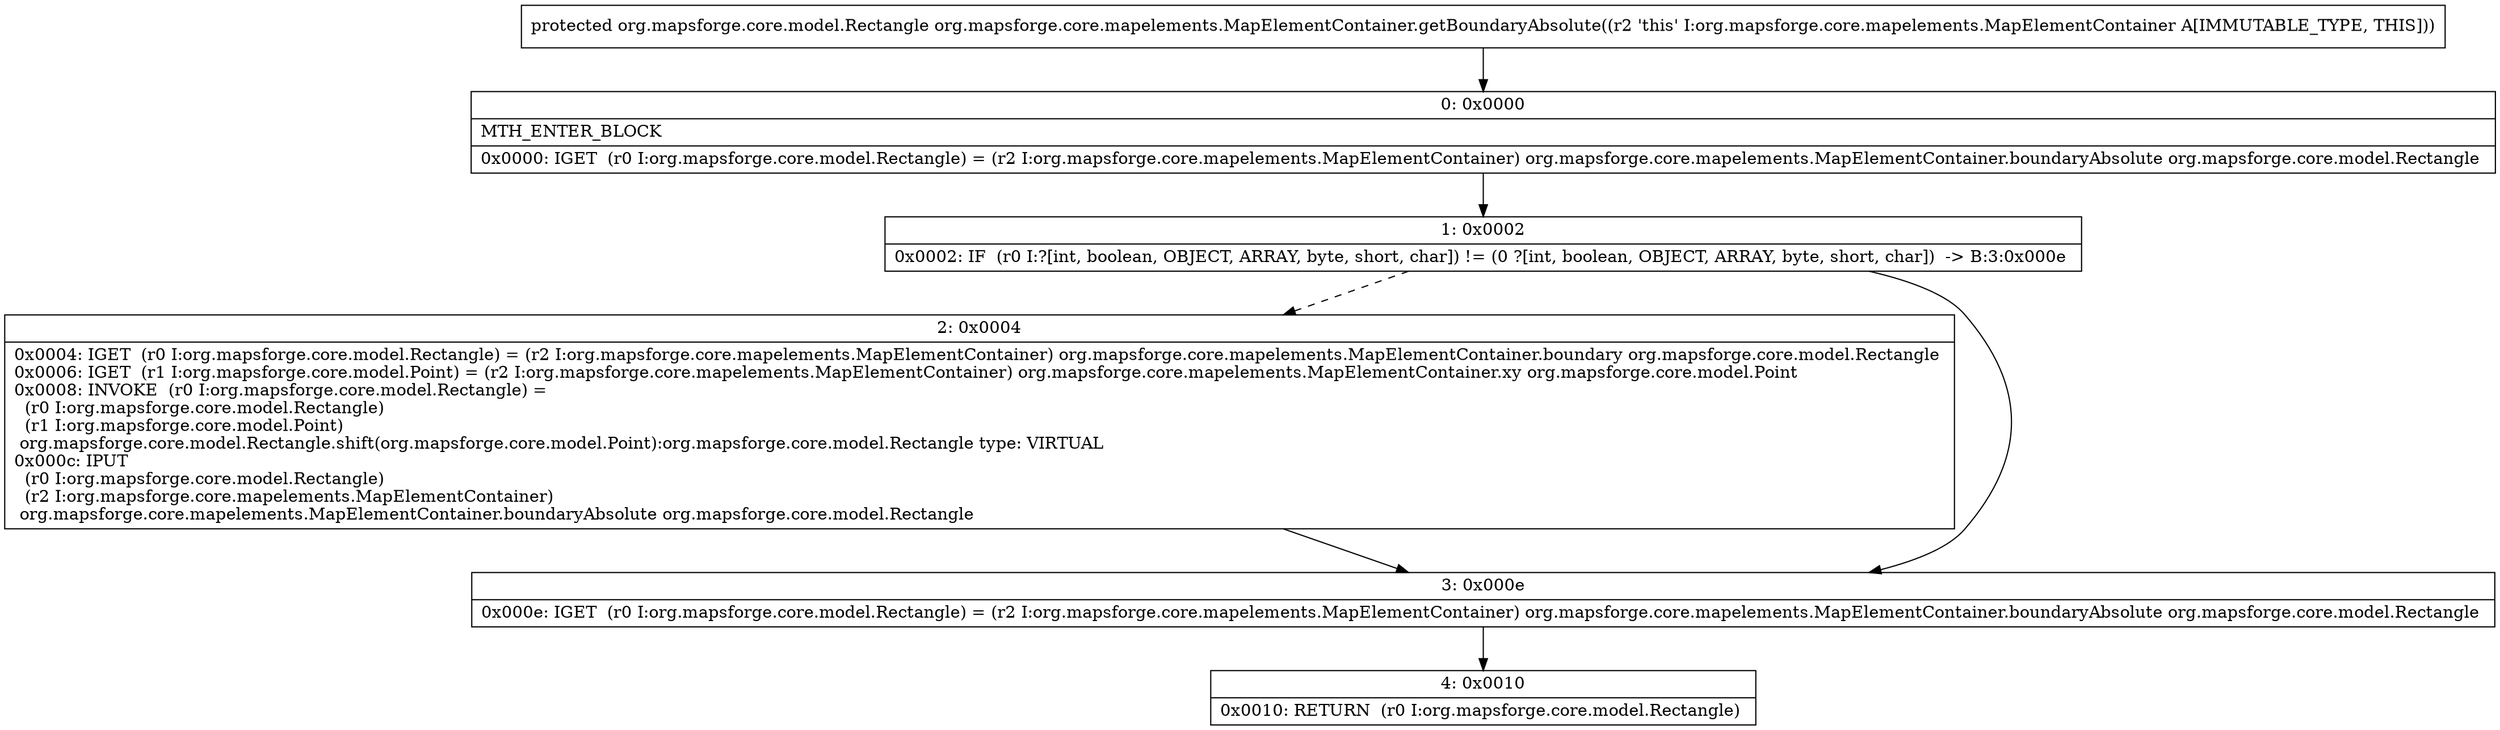 digraph "CFG fororg.mapsforge.core.mapelements.MapElementContainer.getBoundaryAbsolute()Lorg\/mapsforge\/core\/model\/Rectangle;" {
Node_0 [shape=record,label="{0\:\ 0x0000|MTH_ENTER_BLOCK\l|0x0000: IGET  (r0 I:org.mapsforge.core.model.Rectangle) = (r2 I:org.mapsforge.core.mapelements.MapElementContainer) org.mapsforge.core.mapelements.MapElementContainer.boundaryAbsolute org.mapsforge.core.model.Rectangle \l}"];
Node_1 [shape=record,label="{1\:\ 0x0002|0x0002: IF  (r0 I:?[int, boolean, OBJECT, ARRAY, byte, short, char]) != (0 ?[int, boolean, OBJECT, ARRAY, byte, short, char])  \-\> B:3:0x000e \l}"];
Node_2 [shape=record,label="{2\:\ 0x0004|0x0004: IGET  (r0 I:org.mapsforge.core.model.Rectangle) = (r2 I:org.mapsforge.core.mapelements.MapElementContainer) org.mapsforge.core.mapelements.MapElementContainer.boundary org.mapsforge.core.model.Rectangle \l0x0006: IGET  (r1 I:org.mapsforge.core.model.Point) = (r2 I:org.mapsforge.core.mapelements.MapElementContainer) org.mapsforge.core.mapelements.MapElementContainer.xy org.mapsforge.core.model.Point \l0x0008: INVOKE  (r0 I:org.mapsforge.core.model.Rectangle) = \l  (r0 I:org.mapsforge.core.model.Rectangle)\l  (r1 I:org.mapsforge.core.model.Point)\l org.mapsforge.core.model.Rectangle.shift(org.mapsforge.core.model.Point):org.mapsforge.core.model.Rectangle type: VIRTUAL \l0x000c: IPUT  \l  (r0 I:org.mapsforge.core.model.Rectangle)\l  (r2 I:org.mapsforge.core.mapelements.MapElementContainer)\l org.mapsforge.core.mapelements.MapElementContainer.boundaryAbsolute org.mapsforge.core.model.Rectangle \l}"];
Node_3 [shape=record,label="{3\:\ 0x000e|0x000e: IGET  (r0 I:org.mapsforge.core.model.Rectangle) = (r2 I:org.mapsforge.core.mapelements.MapElementContainer) org.mapsforge.core.mapelements.MapElementContainer.boundaryAbsolute org.mapsforge.core.model.Rectangle \l}"];
Node_4 [shape=record,label="{4\:\ 0x0010|0x0010: RETURN  (r0 I:org.mapsforge.core.model.Rectangle) \l}"];
MethodNode[shape=record,label="{protected org.mapsforge.core.model.Rectangle org.mapsforge.core.mapelements.MapElementContainer.getBoundaryAbsolute((r2 'this' I:org.mapsforge.core.mapelements.MapElementContainer A[IMMUTABLE_TYPE, THIS])) }"];
MethodNode -> Node_0;
Node_0 -> Node_1;
Node_1 -> Node_2[style=dashed];
Node_1 -> Node_3;
Node_2 -> Node_3;
Node_3 -> Node_4;
}

